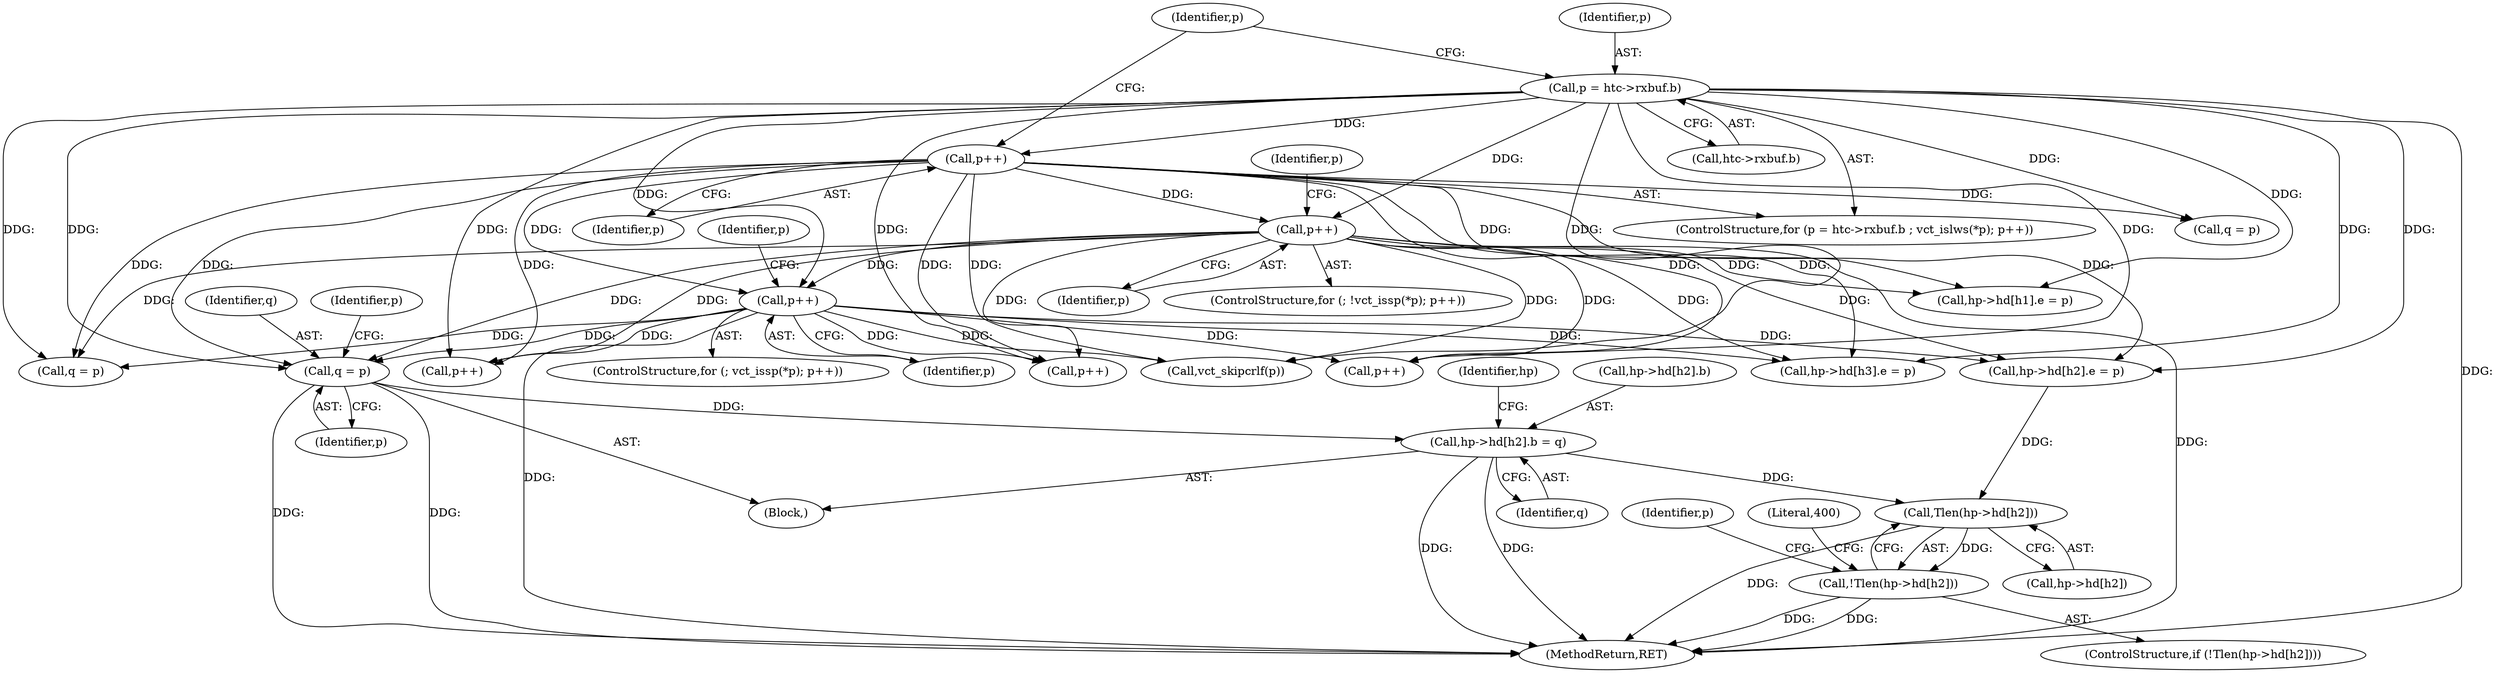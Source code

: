 digraph "0_Varnish-Cache_85e8468bec9416bd7e16b0d80cb820ecd2b330c3_0@array" {
"1000208" [label="(Call,hp->hd[h2].b = q)"];
"1000191" [label="(Call,q = p)"];
"1000182" [label="(Call,p++)"];
"1000151" [label="(Call,p++)"];
"1000140" [label="(Call,p++)"];
"1000130" [label="(Call,p = htc->rxbuf.b)"];
"1000228" [label="(Call,Tlen(hp->hd[h2]))"];
"1000227" [label="(Call,!Tlen(hp->hd[h2]))"];
"1000193" [label="(Identifier,p)"];
"1000249" [label="(Call,q = p)"];
"1000141" [label="(Identifier,p)"];
"1000239" [label="(Identifier,p)"];
"1000191" [label="(Call,q = p)"];
"1000361" [label="(MethodReturn,RET)"];
"1000139" [label="(Identifier,p)"];
"1000263" [label="(Call,p++)"];
"1000208" [label="(Call,hp->hd[h2].b = q)"];
"1000240" [label="(Call,p++)"];
"1000192" [label="(Identifier,q)"];
"1000221" [label="(Identifier,hp)"];
"1000151" [label="(Call,p++)"];
"1000229" [label="(Call,hp->hd[h2])"];
"1000116" [label="(Block,)"];
"1000296" [label="(Call,vct_skipcrlf(p))"];
"1000199" [label="(Call,p++)"];
"1000216" [label="(Identifier,q)"];
"1000131" [label="(Identifier,p)"];
"1000152" [label="(Identifier,p)"];
"1000130" [label="(Call,p = htc->rxbuf.b)"];
"1000132" [label="(Call,htc->rxbuf.b)"];
"1000217" [label="(Call,hp->hd[h2].e = p)"];
"1000228" [label="(Call,Tlen(hp->hd[h2]))"];
"1000235" [label="(Literal,400)"];
"1000150" [label="(Identifier,p)"];
"1000129" [label="(ControlStructure,for (p = htc->rxbuf.b ; vct_islws(*p); p++))"];
"1000227" [label="(Call,!Tlen(hp->hd[h2]))"];
"1000226" [label="(ControlStructure,if (!Tlen(hp->hd[h2])))"];
"1000146" [label="(ControlStructure,for (; !vct_issp(*p); p++))"];
"1000143" [label="(Call,q = p)"];
"1000181" [label="(Identifier,p)"];
"1000169" [label="(Call,hp->hd[h1].e = p)"];
"1000209" [label="(Call,hp->hd[h2].b)"];
"1000182" [label="(Call,p++)"];
"1000198" [label="(Identifier,p)"];
"1000183" [label="(Identifier,p)"];
"1000140" [label="(Call,p++)"];
"1000285" [label="(Call,hp->hd[h3].e = p)"];
"1000178" [label="(ControlStructure,for (; vct_issp(*p); p++))"];
"1000208" -> "1000116"  [label="AST: "];
"1000208" -> "1000216"  [label="CFG: "];
"1000209" -> "1000208"  [label="AST: "];
"1000216" -> "1000208"  [label="AST: "];
"1000221" -> "1000208"  [label="CFG: "];
"1000208" -> "1000361"  [label="DDG: "];
"1000208" -> "1000361"  [label="DDG: "];
"1000191" -> "1000208"  [label="DDG: "];
"1000208" -> "1000228"  [label="DDG: "];
"1000191" -> "1000116"  [label="AST: "];
"1000191" -> "1000193"  [label="CFG: "];
"1000192" -> "1000191"  [label="AST: "];
"1000193" -> "1000191"  [label="AST: "];
"1000198" -> "1000191"  [label="CFG: "];
"1000191" -> "1000361"  [label="DDG: "];
"1000191" -> "1000361"  [label="DDG: "];
"1000182" -> "1000191"  [label="DDG: "];
"1000151" -> "1000191"  [label="DDG: "];
"1000140" -> "1000191"  [label="DDG: "];
"1000130" -> "1000191"  [label="DDG: "];
"1000182" -> "1000178"  [label="AST: "];
"1000182" -> "1000183"  [label="CFG: "];
"1000183" -> "1000182"  [label="AST: "];
"1000181" -> "1000182"  [label="CFG: "];
"1000182" -> "1000361"  [label="DDG: "];
"1000151" -> "1000182"  [label="DDG: "];
"1000140" -> "1000182"  [label="DDG: "];
"1000130" -> "1000182"  [label="DDG: "];
"1000182" -> "1000199"  [label="DDG: "];
"1000182" -> "1000217"  [label="DDG: "];
"1000182" -> "1000240"  [label="DDG: "];
"1000182" -> "1000249"  [label="DDG: "];
"1000182" -> "1000263"  [label="DDG: "];
"1000182" -> "1000285"  [label="DDG: "];
"1000182" -> "1000296"  [label="DDG: "];
"1000151" -> "1000146"  [label="AST: "];
"1000151" -> "1000152"  [label="CFG: "];
"1000152" -> "1000151"  [label="AST: "];
"1000150" -> "1000151"  [label="CFG: "];
"1000151" -> "1000361"  [label="DDG: "];
"1000140" -> "1000151"  [label="DDG: "];
"1000130" -> "1000151"  [label="DDG: "];
"1000151" -> "1000169"  [label="DDG: "];
"1000151" -> "1000199"  [label="DDG: "];
"1000151" -> "1000217"  [label="DDG: "];
"1000151" -> "1000240"  [label="DDG: "];
"1000151" -> "1000249"  [label="DDG: "];
"1000151" -> "1000263"  [label="DDG: "];
"1000151" -> "1000285"  [label="DDG: "];
"1000151" -> "1000296"  [label="DDG: "];
"1000140" -> "1000129"  [label="AST: "];
"1000140" -> "1000141"  [label="CFG: "];
"1000141" -> "1000140"  [label="AST: "];
"1000139" -> "1000140"  [label="CFG: "];
"1000130" -> "1000140"  [label="DDG: "];
"1000140" -> "1000143"  [label="DDG: "];
"1000140" -> "1000169"  [label="DDG: "];
"1000140" -> "1000199"  [label="DDG: "];
"1000140" -> "1000217"  [label="DDG: "];
"1000140" -> "1000240"  [label="DDG: "];
"1000140" -> "1000249"  [label="DDG: "];
"1000140" -> "1000263"  [label="DDG: "];
"1000140" -> "1000285"  [label="DDG: "];
"1000140" -> "1000296"  [label="DDG: "];
"1000130" -> "1000129"  [label="AST: "];
"1000130" -> "1000132"  [label="CFG: "];
"1000131" -> "1000130"  [label="AST: "];
"1000132" -> "1000130"  [label="AST: "];
"1000139" -> "1000130"  [label="CFG: "];
"1000130" -> "1000361"  [label="DDG: "];
"1000130" -> "1000143"  [label="DDG: "];
"1000130" -> "1000169"  [label="DDG: "];
"1000130" -> "1000199"  [label="DDG: "];
"1000130" -> "1000217"  [label="DDG: "];
"1000130" -> "1000240"  [label="DDG: "];
"1000130" -> "1000249"  [label="DDG: "];
"1000130" -> "1000263"  [label="DDG: "];
"1000130" -> "1000285"  [label="DDG: "];
"1000130" -> "1000296"  [label="DDG: "];
"1000228" -> "1000227"  [label="AST: "];
"1000228" -> "1000229"  [label="CFG: "];
"1000229" -> "1000228"  [label="AST: "];
"1000227" -> "1000228"  [label="CFG: "];
"1000228" -> "1000361"  [label="DDG: "];
"1000228" -> "1000227"  [label="DDG: "];
"1000217" -> "1000228"  [label="DDG: "];
"1000227" -> "1000226"  [label="AST: "];
"1000235" -> "1000227"  [label="CFG: "];
"1000239" -> "1000227"  [label="CFG: "];
"1000227" -> "1000361"  [label="DDG: "];
"1000227" -> "1000361"  [label="DDG: "];
}
